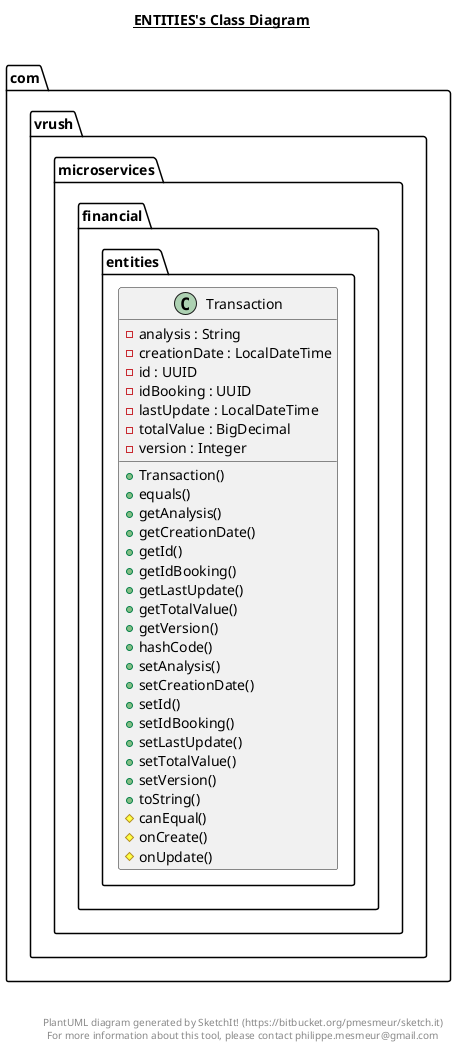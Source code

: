 @startuml

title __ENTITIES's Class Diagram__\n

  namespace com.vrush.microservices.financial {
    namespace entities {
      class com.vrush.microservices.financial.entities.Transaction {
          - analysis : String
          - creationDate : LocalDateTime
          - id : UUID
          - idBooking : UUID
          - lastUpdate : LocalDateTime
          - totalValue : BigDecimal
          - version : Integer
          + Transaction()
          + equals()
          + getAnalysis()
          + getCreationDate()
          + getId()
          + getIdBooking()
          + getLastUpdate()
          + getTotalValue()
          + getVersion()
          + hashCode()
          + setAnalysis()
          + setCreationDate()
          + setId()
          + setIdBooking()
          + setLastUpdate()
          + setTotalValue()
          + setVersion()
          + toString()
          # canEqual()
          # onCreate()
          # onUpdate()
      }
    }
  }
  



right footer


PlantUML diagram generated by SketchIt! (https://bitbucket.org/pmesmeur/sketch.it)
For more information about this tool, please contact philippe.mesmeur@gmail.com
endfooter

@enduml
